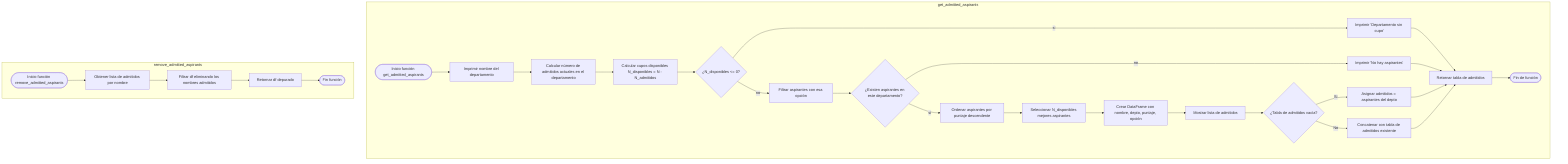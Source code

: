 flowchart TB

subgraph get_admitted_aspirants
A1([Inicio función get_admitted_aspirants]) --> B1[Imprimir nombre del departamento]
B1 --> C1[Calcular número de admitidos actuales en el departamento]
C1 --> D1[Calcular cupos disponibles N_disponibles = N - N_admitidos]
D1 --> E1{¿N_disponibles <= 0?}
E1 -- sí --> F1[Imprimir 'Departamento sin cupo'] --> Z1[Retornar tabla de admitidos]
E1 -- no --> G1[Filtrar aspirantes con esa opción]
G1 --> H1{¿Existen aspirantes en este departamento?}
H1 -- no --> I1[Imprimir 'No hay aspirantes'] --> Z1
H1 -- sí --> J1[Ordenar aspirantes por puntaje descendente]
J1 --> K1[Seleccionar N_disponibles mejores aspirantes]
K1 --> L1[Crear DataFrame con nombre, depto, puntaje, opción]
L1 --> M1[Mostrar lista de admitidos]
M1 --> N1{¿Tabla de admitidos vacía?}
N1 -- Sí --> O1[Asignar admitidos = aspirantes del depto]
O1 --> Z1
N1 -- No --> P1[Concatenar con tabla de admitidos existente]
P1 --> Z1
Z1 --> Q1([Fin de función])
end

subgraph remove_admitted_aspirants
R1([Inicio función remove_admitted_aspirants]) --> R2[Obtener lista de admitidos por nombre]
R2 --> R3[Filtrar df eliminando los nombres admitidos]
R3 --> R4[Retornar df depurado]
R4 --> R5([Fin función])
end